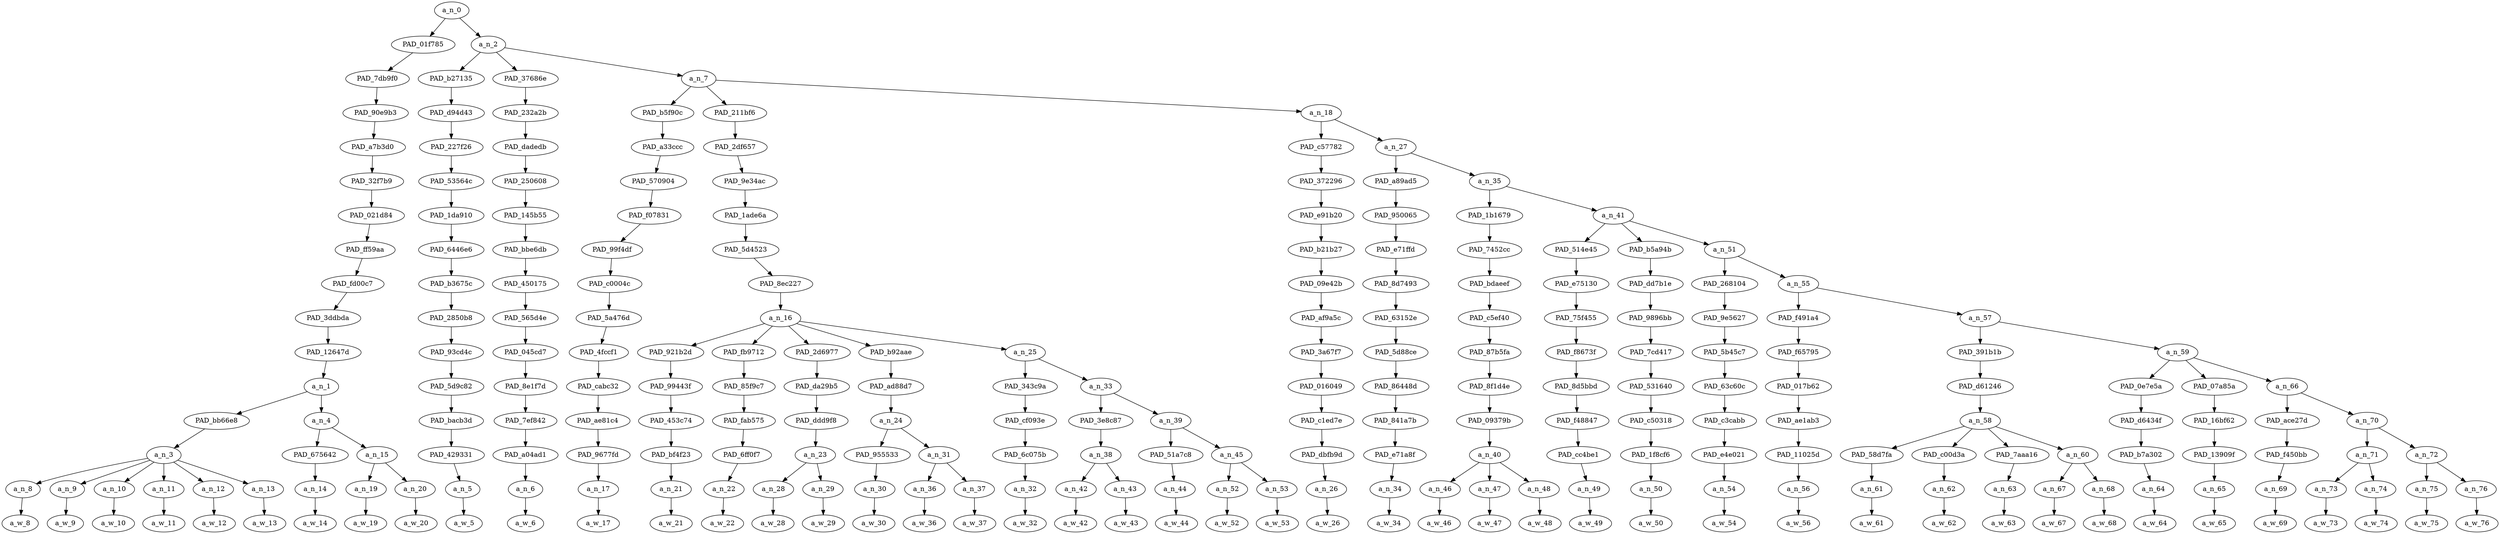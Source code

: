 strict digraph "" {
	a_n_0	[div_dir=1,
		index=0,
		level=15,
		pos="9.077196662808642,15!",
		text_span="[0, 1, 2, 3, 4, 5, 6, 7, 8, 9, 10, 11, 12, 13, 14, 15, 16, 17, 18, 19, 20, 21, 22, 23, 24, 25, 26, 27, 28, 29, 30, 31, 32, 33, 34, \
35, 36, 37, 38, 39, 40, 41, 42, 43, 44, 45]",
		value=0.99999998];
	PAD_01f785	[div_dir=1,
		index=0,
		level=14,
		pos="4.625,14!",
		text_span="[0, 1, 2, 3, 4, 5, 6, 7, 8]",
		value=0.19854852];
	a_n_0 -> PAD_01f785;
	a_n_2	[div_dir=1,
		index=1,
		level=14,
		pos="13.529393325617283,14!",
		text_span="[9, 10, 11, 12, 13, 14, 15, 16, 17, 18, 19, 20, 21, 22, 23, 24, 25, 26, 27, 28, 29, 30, 31, 32, 33, 34, 35, 36, 37, 38, 39, 40, \
41, 42, 43, 44, 45]",
		value=0.80135467];
	a_n_0 -> a_n_2;
	PAD_7db9f0	[div_dir=1,
		index=0,
		level=13,
		pos="4.625,13!",
		text_span="[0, 1, 2, 3, 4, 5, 6, 7, 8]",
		value=0.19854852];
	PAD_01f785 -> PAD_7db9f0;
	PAD_90e9b3	[div_dir=1,
		index=0,
		level=12,
		pos="4.625,12!",
		text_span="[0, 1, 2, 3, 4, 5, 6, 7, 8]",
		value=0.19854852];
	PAD_7db9f0 -> PAD_90e9b3;
	PAD_a7b3d0	[div_dir=1,
		index=0,
		level=11,
		pos="4.625,11!",
		text_span="[0, 1, 2, 3, 4, 5, 6, 7, 8]",
		value=0.19854852];
	PAD_90e9b3 -> PAD_a7b3d0;
	PAD_32f7b9	[div_dir=1,
		index=0,
		level=10,
		pos="4.625,10!",
		text_span="[0, 1, 2, 3, 4, 5, 6, 7, 8]",
		value=0.19854852];
	PAD_a7b3d0 -> PAD_32f7b9;
	PAD_021d84	[div_dir=1,
		index=0,
		level=9,
		pos="4.625,9!",
		text_span="[0, 1, 2, 3, 4, 5, 6, 7, 8]",
		value=0.19854852];
	PAD_32f7b9 -> PAD_021d84;
	PAD_ff59aa	[div_dir=1,
		index=0,
		level=8,
		pos="4.625,8!",
		text_span="[0, 1, 2, 3, 4, 5, 6, 7, 8]",
		value=0.19854852];
	PAD_021d84 -> PAD_ff59aa;
	PAD_fd00c7	[div_dir=1,
		index=0,
		level=7,
		pos="4.625,7!",
		text_span="[0, 1, 2, 3, 4, 5, 6, 7, 8]",
		value=0.19854852];
	PAD_ff59aa -> PAD_fd00c7;
	PAD_3ddbda	[div_dir=1,
		index=0,
		level=6,
		pos="4.625,6!",
		text_span="[0, 1, 2, 3, 4, 5, 6, 7, 8]",
		value=0.19854852];
	PAD_fd00c7 -> PAD_3ddbda;
	PAD_12647d	[div_dir=1,
		index=0,
		level=5,
		pos="4.625,5!",
		text_span="[0, 1, 2, 3, 4, 5, 6, 7, 8]",
		value=0.19854852];
	PAD_3ddbda -> PAD_12647d;
	a_n_1	[div_dir=1,
		index=0,
		level=4,
		pos="4.625,4!",
		text_span="[0, 1, 2, 3, 4, 5, 6, 7, 8]",
		value=0.19854852];
	PAD_12647d -> a_n_1;
	PAD_bb66e8	[div_dir=1,
		index=0,
		level=3,
		pos="2.5,3!",
		text_span="[0, 1, 2, 3, 4, 5]",
		value=0.15787265];
	a_n_1 -> PAD_bb66e8;
	a_n_4	[div_dir=1,
		index=1,
		level=3,
		pos="6.75,3!",
		text_span="[6, 7, 8]",
		value=0.04051772];
	a_n_1 -> a_n_4;
	a_n_3	[div_dir=1,
		index=0,
		level=2,
		pos="2.5,2!",
		text_span="[0, 1, 2, 3, 4, 5]",
		value=0.15787265];
	PAD_bb66e8 -> a_n_3;
	a_n_8	[div_dir=1,
		index=0,
		level=1,
		pos="0.0,1!",
		text_span="[0]",
		value=0.03816666];
	a_n_3 -> a_n_8;
	a_n_9	[div_dir=1,
		index=1,
		level=1,
		pos="1.0,1!",
		text_span="[1]",
		value=0.03980128];
	a_n_3 -> a_n_9;
	a_n_10	[div_dir=1,
		index=2,
		level=1,
		pos="2.0,1!",
		text_span="[2]",
		value=0.03943709];
	a_n_3 -> a_n_10;
	a_n_11	[div_dir=1,
		index=3,
		level=1,
		pos="3.0,1!",
		text_span="[3]",
		value=0.01395684];
	a_n_3 -> a_n_11;
	a_n_12	[div_dir=-1,
		index=4,
		level=1,
		pos="4.0,1!",
		text_span="[4]",
		value=0.01147257];
	a_n_3 -> a_n_12;
	a_n_13	[div_dir=1,
		index=5,
		level=1,
		pos="5.0,1!",
		text_span="[5]",
		value=0.01486283];
	a_n_3 -> a_n_13;
	a_w_8	[div_dir=0,
		index=0,
		level=0,
		pos="0,0!",
		text_span="[0]",
		value="<user>"];
	a_n_8 -> a_w_8;
	a_w_9	[div_dir=0,
		index=1,
		level=0,
		pos="1,0!",
		text_span="[1]",
		value="<user>1"];
	a_n_9 -> a_w_9;
	a_w_10	[div_dir=0,
		index=2,
		level=0,
		pos="2,0!",
		text_span="[2]",
		value="<user>2"];
	a_n_10 -> a_w_10;
	a_w_11	[div_dir=0,
		index=3,
		level=0,
		pos="3,0!",
		text_span="[3]",
		value=only];
	a_n_11 -> a_w_11;
	a_w_12	[div_dir=0,
		index=4,
		level=0,
		pos="4,0!",
		text_span="[4]",
		value=a];
	a_n_12 -> a_w_12;
	a_w_13	[div_dir=0,
		index=5,
		level=0,
		pos="5,0!",
		text_span="[5]",
		value=person];
	a_n_13 -> a_w_13;
	PAD_675642	[div_dir=1,
		index=1,
		level=2,
		pos="6.0,2!",
		text_span="[6]",
		value=0.01111491];
	a_n_4 -> PAD_675642;
	a_n_15	[div_dir=1,
		index=2,
		level=2,
		pos="7.5,2!",
		text_span="[7, 8]",
		value=0.02936301];
	a_n_4 -> a_n_15;
	a_n_14	[div_dir=1,
		index=6,
		level=1,
		pos="6.0,1!",
		text_span="[6]",
		value=0.01111491];
	PAD_675642 -> a_n_14;
	a_w_14	[div_dir=0,
		index=6,
		level=0,
		pos="6,0!",
		text_span="[6]",
		value=with];
	a_n_14 -> a_w_14;
	a_n_19	[div_dir=1,
		index=7,
		level=1,
		pos="7.0,1!",
		text_span="[7]",
		value=0.01259714];
	a_n_15 -> a_n_19;
	a_n_20	[div_dir=1,
		index=8,
		level=1,
		pos="8.0,1!",
		text_span="[8]",
		value=0.01672869];
	a_n_15 -> a_n_20;
	a_w_19	[div_dir=0,
		index=7,
		level=0,
		pos="7,0!",
		text_span="[7]",
		value=considerable];
	a_n_19 -> a_w_19;
	a_w_20	[div_dir=0,
		index=8,
		level=0,
		pos="8,0!",
		text_span="[8]",
		value=privilege];
	a_n_20 -> a_w_20;
	PAD_b27135	[div_dir=-1,
		index=1,
		level=13,
		pos="9.0,13!",
		text_span="[9]",
		value=0.01043981];
	a_n_2 -> PAD_b27135;
	PAD_37686e	[div_dir=1,
		index=2,
		level=13,
		pos="10.0,13!",
		text_span="[10]",
		value=0.01374833];
	a_n_2 -> PAD_37686e;
	a_n_7	[div_dir=1,
		index=3,
		level=13,
		pos="21.58817997685185,13!",
		text_span="[11, 12, 13, 14, 15, 16, 17, 18, 19, 20, 21, 22, 23, 24, 25, 26, 27, 28, 29, 30, 31, 32, 33, 34, 35, 36, 37, 38, 39, 40, 41, 42, \
43, 44, 45]",
		value=0.77712331];
	a_n_2 -> a_n_7;
	PAD_d94d43	[div_dir=-1,
		index=1,
		level=12,
		pos="9.0,12!",
		text_span="[9]",
		value=0.01043981];
	PAD_b27135 -> PAD_d94d43;
	PAD_227f26	[div_dir=-1,
		index=1,
		level=11,
		pos="9.0,11!",
		text_span="[9]",
		value=0.01043981];
	PAD_d94d43 -> PAD_227f26;
	PAD_53564c	[div_dir=-1,
		index=1,
		level=10,
		pos="9.0,10!",
		text_span="[9]",
		value=0.01043981];
	PAD_227f26 -> PAD_53564c;
	PAD_1da910	[div_dir=-1,
		index=1,
		level=9,
		pos="9.0,9!",
		text_span="[9]",
		value=0.01043981];
	PAD_53564c -> PAD_1da910;
	PAD_6446e6	[div_dir=-1,
		index=1,
		level=8,
		pos="9.0,8!",
		text_span="[9]",
		value=0.01043981];
	PAD_1da910 -> PAD_6446e6;
	PAD_b3675c	[div_dir=-1,
		index=1,
		level=7,
		pos="9.0,7!",
		text_span="[9]",
		value=0.01043981];
	PAD_6446e6 -> PAD_b3675c;
	PAD_2850b8	[div_dir=-1,
		index=1,
		level=6,
		pos="9.0,6!",
		text_span="[9]",
		value=0.01043981];
	PAD_b3675c -> PAD_2850b8;
	PAD_93cd4c	[div_dir=-1,
		index=1,
		level=5,
		pos="9.0,5!",
		text_span="[9]",
		value=0.01043981];
	PAD_2850b8 -> PAD_93cd4c;
	PAD_5d9c82	[div_dir=-1,
		index=1,
		level=4,
		pos="9.0,4!",
		text_span="[9]",
		value=0.01043981];
	PAD_93cd4c -> PAD_5d9c82;
	PAD_bacb3d	[div_dir=-1,
		index=2,
		level=3,
		pos="9.0,3!",
		text_span="[9]",
		value=0.01043981];
	PAD_5d9c82 -> PAD_bacb3d;
	PAD_429331	[div_dir=-1,
		index=3,
		level=2,
		pos="9.0,2!",
		text_span="[9]",
		value=0.01043981];
	PAD_bacb3d -> PAD_429331;
	a_n_5	[div_dir=-1,
		index=9,
		level=1,
		pos="9.0,1!",
		text_span="[9]",
		value=0.01043981];
	PAD_429331 -> a_n_5;
	a_w_5	[div_dir=0,
		index=9,
		level=0,
		pos="9,0!",
		text_span="[9]",
		value=could];
	a_n_5 -> a_w_5;
	PAD_232a2b	[div_dir=1,
		index=2,
		level=12,
		pos="10.0,12!",
		text_span="[10]",
		value=0.01374833];
	PAD_37686e -> PAD_232a2b;
	PAD_dadedb	[div_dir=1,
		index=2,
		level=11,
		pos="10.0,11!",
		text_span="[10]",
		value=0.01374833];
	PAD_232a2b -> PAD_dadedb;
	PAD_250608	[div_dir=1,
		index=2,
		level=10,
		pos="10.0,10!",
		text_span="[10]",
		value=0.01374833];
	PAD_dadedb -> PAD_250608;
	PAD_145b55	[div_dir=1,
		index=2,
		level=9,
		pos="10.0,9!",
		text_span="[10]",
		value=0.01374833];
	PAD_250608 -> PAD_145b55;
	PAD_bbe6db	[div_dir=1,
		index=2,
		level=8,
		pos="10.0,8!",
		text_span="[10]",
		value=0.01374833];
	PAD_145b55 -> PAD_bbe6db;
	PAD_450175	[div_dir=1,
		index=2,
		level=7,
		pos="10.0,7!",
		text_span="[10]",
		value=0.01374833];
	PAD_bbe6db -> PAD_450175;
	PAD_565d4e	[div_dir=1,
		index=2,
		level=6,
		pos="10.0,6!",
		text_span="[10]",
		value=0.01374833];
	PAD_450175 -> PAD_565d4e;
	PAD_045cd7	[div_dir=1,
		index=2,
		level=5,
		pos="10.0,5!",
		text_span="[10]",
		value=0.01374833];
	PAD_565d4e -> PAD_045cd7;
	PAD_8e1f7d	[div_dir=1,
		index=2,
		level=4,
		pos="10.0,4!",
		text_span="[10]",
		value=0.01374833];
	PAD_045cd7 -> PAD_8e1f7d;
	PAD_7ef842	[div_dir=1,
		index=3,
		level=3,
		pos="10.0,3!",
		text_span="[10]",
		value=0.01374833];
	PAD_8e1f7d -> PAD_7ef842;
	PAD_a04ad1	[div_dir=1,
		index=4,
		level=2,
		pos="10.0,2!",
		text_span="[10]",
		value=0.01374833];
	PAD_7ef842 -> PAD_a04ad1;
	a_n_6	[div_dir=1,
		index=10,
		level=1,
		pos="10.0,1!",
		text_span="[10]",
		value=0.01374833];
	PAD_a04ad1 -> a_n_6;
	a_w_6	[div_dir=0,
		index=10,
		level=0,
		pos="10,0!",
		text_span="[10]",
		value=reasonably];
	a_n_6 -> a_w_6;
	PAD_b5f90c	[div_dir=1,
		index=4,
		level=12,
		pos="24.0,12!",
		text_span="[24]",
		value=0.01094065];
	a_n_7 -> PAD_b5f90c;
	PAD_211bf6	[div_dir=1,
		index=3,
		level=12,
		pos="14.3125,12!",
		text_span="[11, 12, 13, 14, 15, 16, 17, 18, 19, 20, 21, 22, 23]",
		value=0.23365138];
	a_n_7 -> PAD_211bf6;
	a_n_18	[div_dir=-1,
		index=5,
		level=12,
		pos="26.452039930555557,12!",
		text_span="[25, 26, 27, 28, 29, 30, 31, 32, 33, 34, 35, 36, 37, 38, 39, 40, 41, 42, 43, 44, 45]",
		value=0.53248063];
	a_n_7 -> a_n_18;
	PAD_a33ccc	[div_dir=1,
		index=4,
		level=11,
		pos="24.0,11!",
		text_span="[24]",
		value=0.01094065];
	PAD_b5f90c -> PAD_a33ccc;
	PAD_570904	[div_dir=1,
		index=4,
		level=10,
		pos="24.0,10!",
		text_span="[24]",
		value=0.01094065];
	PAD_a33ccc -> PAD_570904;
	PAD_f07831	[div_dir=1,
		index=4,
		level=9,
		pos="24.0,9!",
		text_span="[24]",
		value=0.01094065];
	PAD_570904 -> PAD_f07831;
	PAD_99f4df	[div_dir=1,
		index=4,
		level=8,
		pos="24.0,8!",
		text_span="[24]",
		value=0.01094065];
	PAD_f07831 -> PAD_99f4df;
	PAD_c0004c	[div_dir=1,
		index=4,
		level=7,
		pos="24.0,7!",
		text_span="[24]",
		value=0.01094065];
	PAD_99f4df -> PAD_c0004c;
	PAD_5a476d	[div_dir=1,
		index=4,
		level=6,
		pos="24.0,6!",
		text_span="[24]",
		value=0.01094065];
	PAD_c0004c -> PAD_5a476d;
	PAD_4fccf1	[div_dir=1,
		index=8,
		level=5,
		pos="24.0,5!",
		text_span="[24]",
		value=0.01094065];
	PAD_5a476d -> PAD_4fccf1;
	PAD_cabc32	[div_dir=1,
		index=9,
		level=4,
		pos="24.0,4!",
		text_span="[24]",
		value=0.01094065];
	PAD_4fccf1 -> PAD_cabc32;
	PAD_ae81c4	[div_dir=1,
		index=11,
		level=3,
		pos="24.0,3!",
		text_span="[24]",
		value=0.01094065];
	PAD_cabc32 -> PAD_ae81c4;
	PAD_9677fd	[div_dir=1,
		index=14,
		level=2,
		pos="24.0,2!",
		text_span="[24]",
		value=0.01094065];
	PAD_ae81c4 -> PAD_9677fd;
	a_n_17	[div_dir=1,
		index=24,
		level=1,
		pos="24.0,1!",
		text_span="[24]",
		value=0.01094065];
	PAD_9677fd -> a_n_17;
	a_w_17	[div_dir=0,
		index=24,
		level=0,
		pos="24,0!",
		text_span="[24]",
		value=and];
	a_n_17 -> a_w_17;
	PAD_2df657	[div_dir=1,
		index=3,
		level=11,
		pos="14.3125,11!",
		text_span="[11, 12, 13, 14, 15, 16, 17, 18, 19, 20, 21, 22, 23]",
		value=0.23365138];
	PAD_211bf6 -> PAD_2df657;
	PAD_9e34ac	[div_dir=1,
		index=3,
		level=10,
		pos="14.3125,10!",
		text_span="[11, 12, 13, 14, 15, 16, 17, 18, 19, 20, 21, 22, 23]",
		value=0.23365138];
	PAD_2df657 -> PAD_9e34ac;
	PAD_1ade6a	[div_dir=1,
		index=3,
		level=9,
		pos="14.3125,9!",
		text_span="[11, 12, 13, 14, 15, 16, 17, 18, 19, 20, 21, 22, 23]",
		value=0.23365138];
	PAD_9e34ac -> PAD_1ade6a;
	PAD_5d4523	[div_dir=1,
		index=3,
		level=8,
		pos="14.3125,8!",
		text_span="[11, 12, 13, 14, 15, 16, 17, 18, 19, 20, 21, 22, 23]",
		value=0.23365138];
	PAD_1ade6a -> PAD_5d4523;
	PAD_8ec227	[div_dir=1,
		index=3,
		level=7,
		pos="14.3125,7!",
		text_span="[11, 12, 13, 14, 15, 16, 17, 18, 19, 20, 21, 22, 23]",
		value=0.23365138];
	PAD_5d4523 -> PAD_8ec227;
	a_n_16	[div_dir=1,
		index=3,
		level=6,
		pos="14.3125,6!",
		text_span="[11, 12, 13, 14, 15, 16, 17, 18, 19, 20, 21, 22, 23]",
		value=0.23365138];
	PAD_8ec227 -> a_n_16;
	PAD_921b2d	[div_dir=1,
		index=3,
		level=5,
		pos="11.0,5!",
		text_span="[11]",
		value=0.01736652];
	a_n_16 -> PAD_921b2d;
	PAD_fb9712	[div_dir=1,
		index=4,
		level=5,
		pos="12.0,5!",
		text_span="[12]",
		value=0.00993015];
	a_n_16 -> PAD_fb9712;
	PAD_2d6977	[div_dir=1,
		index=5,
		level=5,
		pos="13.5,5!",
		text_span="[13, 14]",
		value=0.03346633];
	a_n_16 -> PAD_2d6977;
	PAD_b92aae	[div_dir=1,
		index=6,
		level=5,
		pos="15.75,5!",
		text_span="[15, 16, 17]",
		value=0.08772352];
	a_n_16 -> PAD_b92aae;
	a_n_25	[div_dir=1,
		index=7,
		level=5,
		pos="19.3125,5!",
		text_span="[18, 19, 20, 21, 22, 23]",
		value=0.08505875];
	a_n_16 -> a_n_25;
	PAD_99443f	[div_dir=1,
		index=3,
		level=4,
		pos="11.0,4!",
		text_span="[11]",
		value=0.01736652];
	PAD_921b2d -> PAD_99443f;
	PAD_453c74	[div_dir=1,
		index=4,
		level=3,
		pos="11.0,3!",
		text_span="[11]",
		value=0.01736652];
	PAD_99443f -> PAD_453c74;
	PAD_bf4f23	[div_dir=1,
		index=5,
		level=2,
		pos="11.0,2!",
		text_span="[11]",
		value=0.01736652];
	PAD_453c74 -> PAD_bf4f23;
	a_n_21	[div_dir=1,
		index=11,
		level=1,
		pos="11.0,1!",
		text_span="[11]",
		value=0.01736652];
	PAD_bf4f23 -> a_n_21;
	a_w_21	[div_dir=0,
		index=11,
		level=0,
		pos="11,0!",
		text_span="[11]",
		value=write];
	a_n_21 -> a_w_21;
	PAD_85f9c7	[div_dir=1,
		index=4,
		level=4,
		pos="12.0,4!",
		text_span="[12]",
		value=0.00993015];
	PAD_fb9712 -> PAD_85f9c7;
	PAD_fab575	[div_dir=1,
		index=5,
		level=3,
		pos="12.0,3!",
		text_span="[12]",
		value=0.00993015];
	PAD_85f9c7 -> PAD_fab575;
	PAD_6ff0f7	[div_dir=1,
		index=6,
		level=2,
		pos="12.0,2!",
		text_span="[12]",
		value=0.00993015];
	PAD_fab575 -> PAD_6ff0f7;
	a_n_22	[div_dir=1,
		index=12,
		level=1,
		pos="12.0,1!",
		text_span="[12]",
		value=0.00993015];
	PAD_6ff0f7 -> a_n_22;
	a_w_22	[div_dir=0,
		index=12,
		level=0,
		pos="12,0!",
		text_span="[12]",
		value=in];
	a_n_22 -> a_w_22;
	PAD_da29b5	[div_dir=1,
		index=5,
		level=4,
		pos="13.5,4!",
		text_span="[13, 14]",
		value=0.03346633];
	PAD_2d6977 -> PAD_da29b5;
	PAD_ddd9f8	[div_dir=1,
		index=6,
		level=3,
		pos="13.5,3!",
		text_span="[13, 14]",
		value=0.03346633];
	PAD_da29b5 -> PAD_ddd9f8;
	a_n_23	[div_dir=1,
		index=7,
		level=2,
		pos="13.5,2!",
		text_span="[13, 14]",
		value=0.03346633];
	PAD_ddd9f8 -> a_n_23;
	a_n_28	[div_dir=1,
		index=13,
		level=1,
		pos="13.0,1!",
		text_span="[13]",
		value=0.01063333];
	a_n_23 -> a_n_28;
	a_n_29	[div_dir=1,
		index=14,
		level=1,
		pos="14.0,1!",
		text_span="[14]",
		value=0.02274271];
	a_n_23 -> a_n_29;
	a_w_28	[div_dir=0,
		index=13,
		level=0,
		pos="13,0!",
		text_span="[13]",
		value=a1];
	a_n_28 -> a_w_28;
	a_w_29	[div_dir=0,
		index=14,
		level=0,
		pos="14,0!",
		text_span="[14]",
		value=candidate];
	a_n_29 -> a_w_29;
	PAD_ad88d7	[div_dir=1,
		index=6,
		level=4,
		pos="15.75,4!",
		text_span="[15, 16, 17]",
		value=0.08772352];
	PAD_b92aae -> PAD_ad88d7;
	a_n_24	[div_dir=1,
		index=7,
		level=3,
		pos="15.75,3!",
		text_span="[15, 16, 17]",
		value=0.08772352];
	PAD_ad88d7 -> a_n_24;
	PAD_955533	[div_dir=1,
		index=8,
		level=2,
		pos="15.0,2!",
		text_span="[15]",
		value=0.01220254];
	a_n_24 -> PAD_955533;
	a_n_31	[div_dir=1,
		index=9,
		level=2,
		pos="16.5,2!",
		text_span="[16, 17]",
		value=0.07548647];
	a_n_24 -> a_n_31;
	a_n_30	[div_dir=1,
		index=15,
		level=1,
		pos="15.0,1!",
		text_span="[15]",
		value=0.01220254];
	PAD_955533 -> a_n_30;
	a_w_30	[div_dir=0,
		index=15,
		level=0,
		pos="15,0!",
		text_span="[15]",
		value=out];
	a_n_30 -> a_w_30;
	a_n_36	[div_dir=-1,
		index=16,
		level=1,
		pos="16.0,1!",
		text_span="[16]",
		value=0.01167429];
	a_n_31 -> a_n_36;
	a_n_37	[div_dir=1,
		index=17,
		level=1,
		pos="17.0,1!",
		text_span="[17]",
		value=0.06378971];
	a_n_31 -> a_n_37;
	a_w_36	[div_dir=0,
		index=16,
		level=0,
		pos="16,0!",
		text_span="[16]",
		value=of];
	a_n_36 -> a_w_36;
	a_w_37	[div_dir=0,
		index=17,
		level=0,
		pos="17,0!",
		text_span="[17]",
		value=pettiness];
	a_n_37 -> a_w_37;
	PAD_343c9a	[div_dir=1,
		index=7,
		level=4,
		pos="18.0,4!",
		text_span="[18]",
		value=0.01065056];
	a_n_25 -> PAD_343c9a;
	a_n_33	[div_dir=1,
		index=8,
		level=4,
		pos="20.625,4!",
		text_span="[19, 20, 21, 22, 23]",
		value=0.07433996];
	a_n_25 -> a_n_33;
	PAD_cf093e	[div_dir=1,
		index=8,
		level=3,
		pos="18.0,3!",
		text_span="[18]",
		value=0.01065056];
	PAD_343c9a -> PAD_cf093e;
	PAD_6c075b	[div_dir=1,
		index=10,
		level=2,
		pos="18.0,2!",
		text_span="[18]",
		value=0.01065056];
	PAD_cf093e -> PAD_6c075b;
	a_n_32	[div_dir=1,
		index=18,
		level=1,
		pos="18.0,1!",
		text_span="[18]",
		value=0.01065056];
	PAD_6c075b -> a_n_32;
	a_w_32	[div_dir=0,
		index=18,
		level=0,
		pos="18,0!",
		text_span="[18]",
		value=when];
	a_n_32 -> a_w_32;
	PAD_3e8c87	[div_dir=1,
		index=9,
		level=3,
		pos="19.5,3!",
		text_span="[19, 20]",
		value=0.02296717];
	a_n_33 -> PAD_3e8c87;
	a_n_39	[div_dir=1,
		index=10,
		level=3,
		pos="21.75,3!",
		text_span="[21, 22, 23]",
		value=0.05131797];
	a_n_33 -> a_n_39;
	a_n_38	[div_dir=1,
		index=11,
		level=2,
		pos="19.5,2!",
		text_span="[19, 20]",
		value=0.02296717];
	PAD_3e8c87 -> a_n_38;
	a_n_42	[div_dir=1,
		index=19,
		level=1,
		pos="19.0,1!",
		text_span="[19]",
		value=0.00950314];
	a_n_38 -> a_n_42;
	a_n_43	[div_dir=-1,
		index=20,
		level=1,
		pos="20.0,1!",
		text_span="[20]",
		value=0.01345344];
	a_n_38 -> a_n_43;
	a_w_42	[div_dir=0,
		index=19,
		level=0,
		pos="19,0!",
		text_span="[19]",
		value=the];
	a_n_42 -> a_w_42;
	a_w_43	[div_dir=0,
		index=20,
		level=0,
		pos="20,0!",
		text_span="[20]",
		value=alternative];
	a_n_43 -> a_w_43;
	PAD_51a7c8	[div_dir=1,
		index=12,
		level=2,
		pos="21.0,2!",
		text_span="[21]",
		value=0.01251559];
	a_n_39 -> PAD_51a7c8;
	a_n_45	[div_dir=1,
		index=13,
		level=2,
		pos="22.5,2!",
		text_span="[22, 23]",
		value=0.03874076];
	a_n_39 -> a_n_45;
	a_n_44	[div_dir=1,
		index=21,
		level=1,
		pos="21.0,1!",
		text_span="[21]",
		value=0.01251559];
	PAD_51a7c8 -> a_n_44;
	a_w_44	[div_dir=0,
		index=21,
		level=0,
		pos="21,0!",
		text_span="[21]",
		value=is];
	a_n_44 -> a_w_44;
	a_n_52	[div_dir=1,
		index=22,
		level=1,
		pos="22.0,1!",
		text_span="[22]",
		value=0.02381243];
	a_n_45 -> a_n_52;
	a_n_53	[div_dir=-1,
		index=23,
		level=1,
		pos="23.0,1!",
		text_span="[23]",
		value=0.01486538];
	a_n_45 -> a_n_53;
	a_w_52	[div_dir=0,
		index=22,
		level=0,
		pos="22,0!",
		text_span="[22]",
		value=trump];
	a_n_52 -> a_w_52;
	a_w_53	[div_dir=0,
		index=23,
		level=0,
		pos="23,0!",
		text_span="[23]",
		value=trust];
	a_n_53 -> a_w_53;
	PAD_c57782	[div_dir=-1,
		index=5,
		level=11,
		pos="25.0,11!",
		text_span="[25]",
		value=0.01338299];
	a_n_18 -> PAD_c57782;
	a_n_27	[div_dir=-1,
		index=6,
		level=11,
		pos="27.90407986111111,11!",
		text_span="[26, 27, 28, 29, 30, 31, 32, 33, 34, 35, 36, 37, 38, 39, 40, 41, 42, 43, 44, 45]",
		value=0.51906758];
	a_n_18 -> a_n_27;
	PAD_372296	[div_dir=-1,
		index=5,
		level=10,
		pos="25.0,10!",
		text_span="[25]",
		value=0.01338299];
	PAD_c57782 -> PAD_372296;
	PAD_e91b20	[div_dir=-1,
		index=5,
		level=9,
		pos="25.0,9!",
		text_span="[25]",
		value=0.01338299];
	PAD_372296 -> PAD_e91b20;
	PAD_b21b27	[div_dir=-1,
		index=5,
		level=8,
		pos="25.0,8!",
		text_span="[25]",
		value=0.01338299];
	PAD_e91b20 -> PAD_b21b27;
	PAD_09e42b	[div_dir=-1,
		index=5,
		level=7,
		pos="25.0,7!",
		text_span="[25]",
		value=0.01338299];
	PAD_b21b27 -> PAD_09e42b;
	PAD_af9a5c	[div_dir=-1,
		index=5,
		level=6,
		pos="25.0,6!",
		text_span="[25]",
		value=0.01338299];
	PAD_09e42b -> PAD_af9a5c;
	PAD_3a67f7	[div_dir=-1,
		index=9,
		level=5,
		pos="25.0,5!",
		text_span="[25]",
		value=0.01338299];
	PAD_af9a5c -> PAD_3a67f7;
	PAD_016049	[div_dir=-1,
		index=10,
		level=4,
		pos="25.0,4!",
		text_span="[25]",
		value=0.01338299];
	PAD_3a67f7 -> PAD_016049;
	PAD_c1ed7e	[div_dir=-1,
		index=12,
		level=3,
		pos="25.0,3!",
		text_span="[25]",
		value=0.01338299];
	PAD_016049 -> PAD_c1ed7e;
	PAD_dbfb9d	[div_dir=-1,
		index=15,
		level=2,
		pos="25.0,2!",
		text_span="[25]",
		value=0.01338299];
	PAD_c1ed7e -> PAD_dbfb9d;
	a_n_26	[div_dir=-1,
		index=25,
		level=1,
		pos="25.0,1!",
		text_span="[25]",
		value=0.01338299];
	PAD_dbfb9d -> a_n_26;
	a_w_26	[div_dir=0,
		index=25,
		level=0,
		pos="25,0!",
		text_span="[25]",
		value=believe];
	a_n_26 -> a_w_26;
	PAD_a89ad5	[div_dir=-1,
		index=6,
		level=10,
		pos="26.0,10!",
		text_span="[26]",
		value=0.01166226];
	a_n_27 -> PAD_a89ad5;
	a_n_35	[div_dir=-1,
		index=7,
		level=10,
		pos="29.80815972222222,10!",
		text_span="[27, 28, 29, 30, 31, 32, 33, 34, 35, 36, 37, 38, 39, 40, 41, 42, 43, 44, 45]",
		value=0.50739356];
	a_n_27 -> a_n_35;
	PAD_950065	[div_dir=-1,
		index=6,
		level=9,
		pos="26.0,9!",
		text_span="[26]",
		value=0.01166226];
	PAD_a89ad5 -> PAD_950065;
	PAD_e71ffd	[div_dir=-1,
		index=6,
		level=8,
		pos="26.0,8!",
		text_span="[26]",
		value=0.01166226];
	PAD_950065 -> PAD_e71ffd;
	PAD_8d7493	[div_dir=-1,
		index=6,
		level=7,
		pos="26.0,7!",
		text_span="[26]",
		value=0.01166226];
	PAD_e71ffd -> PAD_8d7493;
	PAD_63152e	[div_dir=-1,
		index=6,
		level=6,
		pos="26.0,6!",
		text_span="[26]",
		value=0.01166226];
	PAD_8d7493 -> PAD_63152e;
	PAD_5d88ce	[div_dir=-1,
		index=10,
		level=5,
		pos="26.0,5!",
		text_span="[26]",
		value=0.01166226];
	PAD_63152e -> PAD_5d88ce;
	PAD_86448d	[div_dir=-1,
		index=11,
		level=4,
		pos="26.0,4!",
		text_span="[26]",
		value=0.01166226];
	PAD_5d88ce -> PAD_86448d;
	PAD_841a7b	[div_dir=-1,
		index=13,
		level=3,
		pos="26.0,3!",
		text_span="[26]",
		value=0.01166226];
	PAD_86448d -> PAD_841a7b;
	PAD_e71a8f	[div_dir=-1,
		index=16,
		level=2,
		pos="26.0,2!",
		text_span="[26]",
		value=0.01166226];
	PAD_841a7b -> PAD_e71a8f;
	a_n_34	[div_dir=-1,
		index=26,
		level=1,
		pos="26.0,1!",
		text_span="[26]",
		value=0.01166226];
	PAD_e71a8f -> a_n_34;
	a_w_34	[div_dir=0,
		index=26,
		level=0,
		pos="26,0!",
		text_span="[26]",
		value=that];
	a_n_34 -> a_w_34;
	PAD_1b1679	[div_dir=1,
		index=7,
		level=9,
		pos="28.0,9!",
		text_span="[27, 28, 29]",
		value=0.08892052];
	a_n_35 -> PAD_1b1679;
	a_n_41	[div_dir=-1,
		index=8,
		level=9,
		pos="31.616319444444443,9!",
		text_span="[30, 31, 32, 33, 34, 35, 36, 37, 38, 39, 40, 41, 42, 43, 44, 45]",
		value=0.41847163];
	a_n_35 -> a_n_41;
	PAD_7452cc	[div_dir=1,
		index=7,
		level=8,
		pos="28.0,8!",
		text_span="[27, 28, 29]",
		value=0.08892052];
	PAD_1b1679 -> PAD_7452cc;
	PAD_bdaeef	[div_dir=1,
		index=7,
		level=7,
		pos="28.0,7!",
		text_span="[27, 28, 29]",
		value=0.08892052];
	PAD_7452cc -> PAD_bdaeef;
	PAD_c5ef40	[div_dir=1,
		index=7,
		level=6,
		pos="28.0,6!",
		text_span="[27, 28, 29]",
		value=0.08892052];
	PAD_bdaeef -> PAD_c5ef40;
	PAD_87b5fa	[div_dir=1,
		index=11,
		level=5,
		pos="28.0,5!",
		text_span="[27, 28, 29]",
		value=0.08892052];
	PAD_c5ef40 -> PAD_87b5fa;
	PAD_8f1d4e	[div_dir=1,
		index=12,
		level=4,
		pos="28.0,4!",
		text_span="[27, 28, 29]",
		value=0.08892052];
	PAD_87b5fa -> PAD_8f1d4e;
	PAD_09379b	[div_dir=1,
		index=14,
		level=3,
		pos="28.0,3!",
		text_span="[27, 28, 29]",
		value=0.08892052];
	PAD_8f1d4e -> PAD_09379b;
	a_n_40	[div_dir=1,
		index=17,
		level=2,
		pos="28.0,2!",
		text_span="[27, 28, 29]",
		value=0.08892052];
	PAD_09379b -> a_n_40;
	a_n_46	[div_dir=-1,
		index=27,
		level=1,
		pos="27.0,1!",
		text_span="[27]",
		value=0.01823680];
	a_n_40 -> a_n_46;
	a_n_47	[div_dir=-1,
		index=28,
		level=1,
		pos="28.0,1!",
		text_span="[28]",
		value=0.03997052];
	a_n_40 -> a_n_47;
	a_n_48	[div_dir=1,
		index=29,
		level=1,
		pos="29.0,1!",
		text_span="[29]",
		value=0.03067342];
	a_n_40 -> a_n_48;
	a_w_46	[div_dir=0,
		index=27,
		level=0,
		pos="27,0!",
		text_span="[27]",
		value=my];
	a_n_46 -> a_w_46;
	a_w_47	[div_dir=0,
		index=28,
		level=0,
		pos="28,0!",
		text_span="[28]",
		value=queer];
	a_n_47 -> a_w_47;
	a_w_48	[div_dir=0,
		index=29,
		level=0,
		pos="29,0!",
		text_span="[29]",
		value=ass];
	a_n_48 -> a_w_48;
	PAD_514e45	[div_dir=-1,
		index=8,
		level=8,
		pos="30.0,8!",
		text_span="[30]",
		value=0.01453530];
	a_n_41 -> PAD_514e45;
	PAD_b5a94b	[div_dir=1,
		index=9,
		level=8,
		pos="31.0,8!",
		text_span="[31]",
		value=0.00995859];
	a_n_41 -> PAD_b5a94b;
	a_n_51	[div_dir=1,
		index=10,
		level=8,
		pos="33.84895833333333,8!",
		text_span="[32, 33, 34, 35, 36, 37, 38, 39, 40, 41, 42, 43, 44, 45]",
		value=0.39395926];
	a_n_41 -> a_n_51;
	PAD_e75130	[div_dir=-1,
		index=8,
		level=7,
		pos="30.0,7!",
		text_span="[30]",
		value=0.01453530];
	PAD_514e45 -> PAD_e75130;
	PAD_75f455	[div_dir=-1,
		index=8,
		level=6,
		pos="30.0,6!",
		text_span="[30]",
		value=0.01453530];
	PAD_e75130 -> PAD_75f455;
	PAD_f8673f	[div_dir=-1,
		index=12,
		level=5,
		pos="30.0,5!",
		text_span="[30]",
		value=0.01453530];
	PAD_75f455 -> PAD_f8673f;
	PAD_8d5bbd	[div_dir=-1,
		index=13,
		level=4,
		pos="30.0,4!",
		text_span="[30]",
		value=0.01453530];
	PAD_f8673f -> PAD_8d5bbd;
	PAD_f48847	[div_dir=-1,
		index=15,
		level=3,
		pos="30.0,3!",
		text_span="[30]",
		value=0.01453530];
	PAD_8d5bbd -> PAD_f48847;
	PAD_cc4be1	[div_dir=-1,
		index=18,
		level=2,
		pos="30.0,2!",
		text_span="[30]",
		value=0.01453530];
	PAD_f48847 -> PAD_cc4be1;
	a_n_49	[div_dir=-1,
		index=30,
		level=1,
		pos="30.0,1!",
		text_span="[30]",
		value=0.01453530];
	PAD_cc4be1 -> a_n_49;
	a_w_49	[div_dir=0,
		index=30,
		level=0,
		pos="30,0!",
		text_span="[30]",
		value=does];
	a_n_49 -> a_w_49;
	PAD_dd7b1e	[div_dir=1,
		index=9,
		level=7,
		pos="31.0,7!",
		text_span="[31]",
		value=0.00995859];
	PAD_b5a94b -> PAD_dd7b1e;
	PAD_9896bb	[div_dir=1,
		index=9,
		level=6,
		pos="31.0,6!",
		text_span="[31]",
		value=0.00995859];
	PAD_dd7b1e -> PAD_9896bb;
	PAD_7cd417	[div_dir=1,
		index=13,
		level=5,
		pos="31.0,5!",
		text_span="[31]",
		value=0.00995859];
	PAD_9896bb -> PAD_7cd417;
	PAD_531640	[div_dir=1,
		index=14,
		level=4,
		pos="31.0,4!",
		text_span="[31]",
		value=0.00995859];
	PAD_7cd417 -> PAD_531640;
	PAD_c50318	[div_dir=1,
		index=16,
		level=3,
		pos="31.0,3!",
		text_span="[31]",
		value=0.00995859];
	PAD_531640 -> PAD_c50318;
	PAD_1f8cf6	[div_dir=1,
		index=19,
		level=2,
		pos="31.0,2!",
		text_span="[31]",
		value=0.00995859];
	PAD_c50318 -> PAD_1f8cf6;
	a_n_50	[div_dir=1,
		index=31,
		level=1,
		pos="31.0,1!",
		text_span="[31]",
		value=0.00995859];
	PAD_1f8cf6 -> a_n_50;
	a_w_50	[div_dir=0,
		index=31,
		level=0,
		pos="31,0!",
		text_span="[31]",
		value=not];
	a_n_50 -> a_w_50;
	PAD_268104	[div_dir=-1,
		index=10,
		level=7,
		pos="32.0,7!",
		text_span="[32]",
		value=0.01221908];
	a_n_51 -> PAD_268104;
	a_n_55	[div_dir=1,
		index=11,
		level=7,
		pos="35.697916666666664,7!",
		text_span="[33, 34, 35, 36, 37, 38, 39, 40, 41, 42, 43, 44, 45]",
		value=0.38172858];
	a_n_51 -> a_n_55;
	PAD_9e5627	[div_dir=-1,
		index=10,
		level=6,
		pos="32.0,6!",
		text_span="[32]",
		value=0.01221908];
	PAD_268104 -> PAD_9e5627;
	PAD_5b45c7	[div_dir=-1,
		index=14,
		level=5,
		pos="32.0,5!",
		text_span="[32]",
		value=0.01221908];
	PAD_9e5627 -> PAD_5b45c7;
	PAD_63c60c	[div_dir=-1,
		index=15,
		level=4,
		pos="32.0,4!",
		text_span="[32]",
		value=0.01221908];
	PAD_5b45c7 -> PAD_63c60c;
	PAD_c3cabb	[div_dir=-1,
		index=17,
		level=3,
		pos="32.0,3!",
		text_span="[32]",
		value=0.01221908];
	PAD_63c60c -> PAD_c3cabb;
	PAD_e4e021	[div_dir=-1,
		index=20,
		level=2,
		pos="32.0,2!",
		text_span="[32]",
		value=0.01221908];
	PAD_c3cabb -> PAD_e4e021;
	a_n_54	[div_dir=-1,
		index=32,
		level=1,
		pos="32.0,1!",
		text_span="[32]",
		value=0.01221908];
	PAD_e4e021 -> a_n_54;
	a_w_54	[div_dir=0,
		index=32,
		level=0,
		pos="32,0!",
		text_span="[32]",
		value=have];
	a_n_54 -> a_w_54;
	PAD_f491a4	[div_dir=-1,
		index=11,
		level=6,
		pos="33.0,6!",
		text_span="[33]",
		value=0.01464353];
	a_n_55 -> PAD_f491a4;
	a_n_57	[div_dir=1,
		index=12,
		level=6,
		pos="38.39583333333333,6!",
		text_span="[34, 35, 36, 37, 38, 39, 40, 41, 42, 43, 44, 45]",
		value=0.36706719];
	a_n_55 -> a_n_57;
	PAD_f65795	[div_dir=-1,
		index=15,
		level=5,
		pos="33.0,5!",
		text_span="[33]",
		value=0.01464353];
	PAD_f491a4 -> PAD_f65795;
	PAD_017b62	[div_dir=-1,
		index=16,
		level=4,
		pos="33.0,4!",
		text_span="[33]",
		value=0.01464353];
	PAD_f65795 -> PAD_017b62;
	PAD_ae1ab3	[div_dir=-1,
		index=18,
		level=3,
		pos="33.0,3!",
		text_span="[33]",
		value=0.01464353];
	PAD_017b62 -> PAD_ae1ab3;
	PAD_11025d	[div_dir=-1,
		index=21,
		level=2,
		pos="33.0,2!",
		text_span="[33]",
		value=0.01464353];
	PAD_ae1ab3 -> PAD_11025d;
	a_n_56	[div_dir=-1,
		index=33,
		level=1,
		pos="33.0,1!",
		text_span="[33]",
		value=0.01464353];
	PAD_11025d -> a_n_56;
	a_w_56	[div_dir=0,
		index=33,
		level=0,
		pos="33,0!",
		text_span="[33]",
		value=that1];
	a_n_56 -> a_w_56;
	PAD_391b1b	[div_dir=1,
		index=16,
		level=5,
		pos="36.375,5!",
		text_span="[34, 35, 36, 37, 38]",
		value=0.23503314];
	a_n_57 -> PAD_391b1b;
	a_n_59	[div_dir=1,
		index=17,
		level=5,
		pos="40.416666666666664,5!",
		text_span="[39, 40, 41, 42, 43, 44, 45]",
		value=0.13200710];
	a_n_57 -> a_n_59;
	PAD_d61246	[div_dir=1,
		index=17,
		level=4,
		pos="36.375,4!",
		text_span="[34, 35, 36, 37, 38]",
		value=0.23503314];
	PAD_391b1b -> PAD_d61246;
	a_n_58	[div_dir=1,
		index=19,
		level=3,
		pos="36.375,3!",
		text_span="[34, 35, 36, 37, 38]",
		value=0.23503314];
	PAD_d61246 -> a_n_58;
	PAD_58d7fa	[div_dir=1,
		index=23,
		level=2,
		pos="36.0,2!",
		text_span="[36]",
		value=0.07480234];
	a_n_58 -> PAD_58d7fa;
	PAD_c00d3a	[div_dir=-1,
		index=24,
		level=2,
		pos="37.0,2!",
		text_span="[37]",
		value=0.05664987];
	a_n_58 -> PAD_c00d3a;
	PAD_7aaa16	[div_dir=1,
		index=25,
		level=2,
		pos="38.0,2!",
		text_span="[38]",
		value=0.03026128];
	a_n_58 -> PAD_7aaa16;
	a_n_60	[div_dir=-1,
		index=22,
		level=2,
		pos="34.5,2!",
		text_span="[34, 35]",
		value=0.07331281];
	a_n_58 -> a_n_60;
	a_n_61	[div_dir=1,
		index=36,
		level=1,
		pos="36.0,1!",
		text_span="[36]",
		value=0.07480234];
	PAD_58d7fa -> a_n_61;
	a_w_61	[div_dir=0,
		index=36,
		level=0,
		pos="36,0!",
		text_span="[36]",
		value=poc];
	a_n_61 -> a_w_61;
	a_n_62	[div_dir=-1,
		index=37,
		level=1,
		pos="37.0,1!",
		text_span="[37]",
		value=0.05664987];
	PAD_c00d3a -> a_n_62;
	a_w_62	[div_dir=0,
		index=37,
		level=0,
		pos="37,0!",
		text_span="[37]",
		value=immigrants];
	a_n_62 -> a_w_62;
	a_n_63	[div_dir=1,
		index=38,
		level=1,
		pos="38.0,1!",
		text_span="[38]",
		value=0.03026128];
	PAD_7aaa16 -> a_n_63;
	a_w_63	[div_dir=0,
		index=38,
		level=0,
		pos="38,0!",
		text_span="[38]",
		value=etc];
	a_n_63 -> a_w_63;
	a_n_67	[div_dir=-1,
		index=34,
		level=1,
		pos="34.0,1!",
		text_span="[34]",
		value=0.03943051];
	a_n_60 -> a_n_67;
	a_n_68	[div_dir=1,
		index=35,
		level=1,
		pos="35.0,1!",
		text_span="[35]",
		value=0.03375488];
	a_n_60 -> a_n_68;
	a_w_67	[div_dir=0,
		index=34,
		level=0,
		pos="34,0!",
		text_span="[34]",
		value=luxury];
	a_n_67 -> a_w_67;
	a_w_68	[div_dir=0,
		index=35,
		level=0,
		pos="35,0!",
		text_span="[35]",
		value=women];
	a_n_68 -> a_w_68;
	PAD_0e7e5a	[div_dir=1,
		index=18,
		level=4,
		pos="39.0,4!",
		text_span="[39]",
		value=0.01410126];
	a_n_59 -> PAD_0e7e5a;
	PAD_07a85a	[div_dir=-1,
		index=19,
		level=4,
		pos="40.0,4!",
		text_span="[40]",
		value=0.01041252];
	a_n_59 -> PAD_07a85a;
	a_n_66	[div_dir=1,
		index=20,
		level=4,
		pos="42.25,4!",
		text_span="[41, 42, 43, 44, 45]",
		value=0.10746286];
	a_n_59 -> a_n_66;
	PAD_d6434f	[div_dir=1,
		index=20,
		level=3,
		pos="39.0,3!",
		text_span="[39]",
		value=0.01410126];
	PAD_0e7e5a -> PAD_d6434f;
	PAD_b7a302	[div_dir=1,
		index=26,
		level=2,
		pos="39.0,2!",
		text_span="[39]",
		value=0.01410126];
	PAD_d6434f -> PAD_b7a302;
	a_n_64	[div_dir=1,
		index=39,
		level=1,
		pos="39.0,1!",
		text_span="[39]",
		value=0.01410126];
	PAD_b7a302 -> a_n_64;
	a_w_64	[div_dir=0,
		index=39,
		level=0,
		pos="39,0!",
		text_span="[39]",
		value=do];
	a_n_64 -> a_w_64;
	PAD_16bf62	[div_dir=-1,
		index=21,
		level=3,
		pos="40.0,3!",
		text_span="[40]",
		value=0.01041252];
	PAD_07a85a -> PAD_16bf62;
	PAD_13909f	[div_dir=-1,
		index=27,
		level=2,
		pos="40.0,2!",
		text_span="[40]",
		value=0.01041252];
	PAD_16bf62 -> PAD_13909f;
	a_n_65	[div_dir=-1,
		index=40,
		level=1,
		pos="40.0,1!",
		text_span="[40]",
		value=0.01041252];
	PAD_13909f -> a_n_65;
	a_w_65	[div_dir=0,
		index=40,
		level=0,
		pos="40,0!",
		text_span="[40]",
		value=not1];
	a_n_65 -> a_w_65;
	PAD_ace27d	[div_dir=1,
		index=22,
		level=3,
		pos="41.0,3!",
		text_span="[41]",
		value=0.01407510];
	a_n_66 -> PAD_ace27d;
	a_n_70	[div_dir=1,
		index=23,
		level=3,
		pos="43.5,3!",
		text_span="[42, 43, 44, 45]",
		value=0.09336287];
	a_n_66 -> a_n_70;
	PAD_f450bb	[div_dir=1,
		index=28,
		level=2,
		pos="41.0,2!",
		text_span="[41]",
		value=0.01407510];
	PAD_ace27d -> PAD_f450bb;
	a_n_69	[div_dir=1,
		index=41,
		level=1,
		pos="41.0,1!",
		text_span="[41]",
		value=0.01407510];
	PAD_f450bb -> a_n_69;
	a_w_69	[div_dir=0,
		index=41,
		level=0,
		pos="41,0!",
		text_span="[41]",
		value=have1];
	a_n_69 -> a_w_69;
	a_n_71	[div_dir=1,
		index=29,
		level=2,
		pos="42.5,2!",
		text_span="[42, 43]",
		value=0.04513763];
	a_n_70 -> a_n_71;
	a_n_72	[div_dir=1,
		index=30,
		level=2,
		pos="44.5,2!",
		text_span="[44, 45]",
		value=0.04820805];
	a_n_70 -> a_n_72;
	a_n_73	[div_dir=-1,
		index=42,
		level=1,
		pos="42.0,1!",
		text_span="[42]",
		value=0.01356565];
	a_n_71 -> a_n_73;
	a_n_74	[div_dir=1,
		index=43,
		level=1,
		pos="43.0,1!",
		text_span="[43]",
		value=0.03154937];
	a_n_71 -> a_n_74;
	a_w_73	[div_dir=0,
		index=42,
		level=0,
		pos="42,0!",
		text_span="[42]",
		value=that2];
	a_n_73 -> a_w_73;
	a_w_74	[div_dir=0,
		index=43,
		level=0,
		pos="43,0!",
		text_span="[43]",
		value=luxury1];
	a_n_74 -> a_w_74;
	a_n_75	[div_dir=-1,
		index=44,
		level=1,
		pos="44.0,1!",
		text_span="[44]",
		value=0.02810547];
	a_n_72 -> a_n_75;
	a_n_76	[div_dir=1,
		index=45,
		level=1,
		pos="45.0,1!",
		text_span="[45]",
		value=0.02010071];
	a_n_72 -> a_n_76;
	a_w_75	[div_dir=0,
		index=44,
		level=0,
		pos="44,0!",
		text_span="[44]",
		value=grow];
	a_n_75 -> a_w_75;
	a_w_76	[div_dir=0,
		index=45,
		level=0,
		pos="45,0!",
		text_span="[45]",
		value=up];
	a_n_76 -> a_w_76;
}
